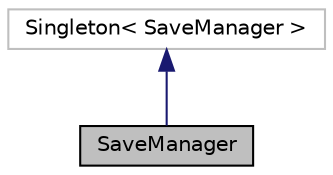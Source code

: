 digraph "SaveManager"
{
 // LATEX_PDF_SIZE
  edge [fontname="Helvetica",fontsize="10",labelfontname="Helvetica",labelfontsize="10"];
  node [fontname="Helvetica",fontsize="10",shape=record];
  Node1 [label="SaveManager",height=0.2,width=0.4,color="black", fillcolor="grey75", style="filled", fontcolor="black",tooltip="Layer of abstraction between the game data and the data sent to files. Manages SaveGameManager and Sa..."];
  Node2 -> Node1 [dir="back",color="midnightblue",fontsize="10",style="solid",fontname="Helvetica"];
  Node2 [label="Singleton\< SaveManager \>",height=0.2,width=0.4,color="grey75", fillcolor="white", style="filled",tooltip=" "];
}
